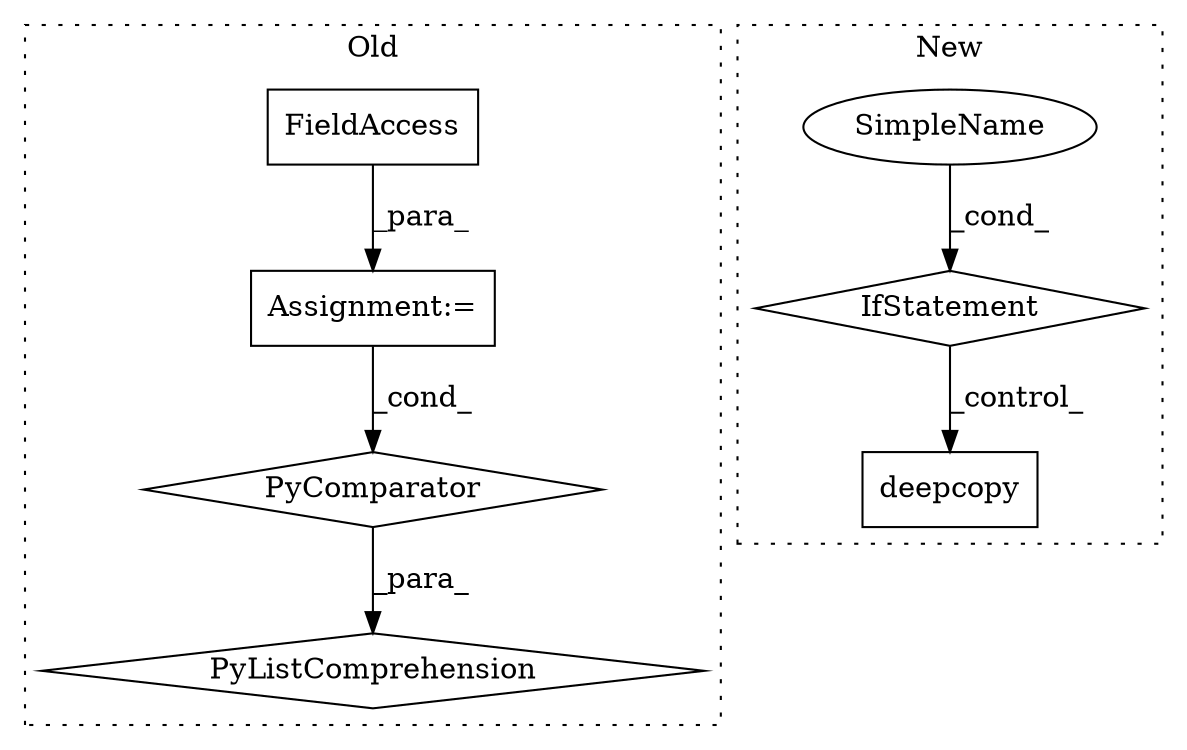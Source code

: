 digraph G {
subgraph cluster0 {
1 [label="PyComparator" a="113" s="10872" l="27" shape="diamond"];
3 [label="Assignment:=" a="7" s="10872" l="27" shape="box"];
4 [label="PyListComprehension" a="109" s="10801" l="106" shape="diamond"];
5 [label="FieldAccess" a="22" s="10879" l="11" shape="box"];
label = "Old";
style="dotted";
}
subgraph cluster1 {
2 [label="deepcopy" a="32" s="13367,13393" l="9,1" shape="box"];
6 [label="SimpleName" a="42" s="13320" l="8" shape="ellipse"];
7 [label="IfStatement" a="25" s="13316,13328" l="4,2" shape="diamond"];
label = "New";
style="dotted";
}
1 -> 4 [label="_para_"];
3 -> 1 [label="_cond_"];
5 -> 3 [label="_para_"];
6 -> 7 [label="_cond_"];
7 -> 2 [label="_control_"];
}